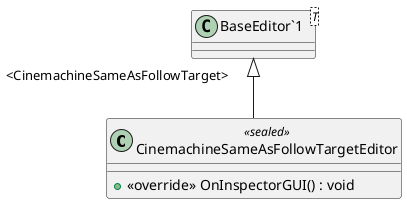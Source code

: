 @startuml
class CinemachineSameAsFollowTargetEditor <<sealed>> {
    + <<override>> OnInspectorGUI() : void
}
class "BaseEditor`1"<T> {
}
"BaseEditor`1" "<CinemachineSameAsFollowTarget>" <|-- CinemachineSameAsFollowTargetEditor
@enduml
